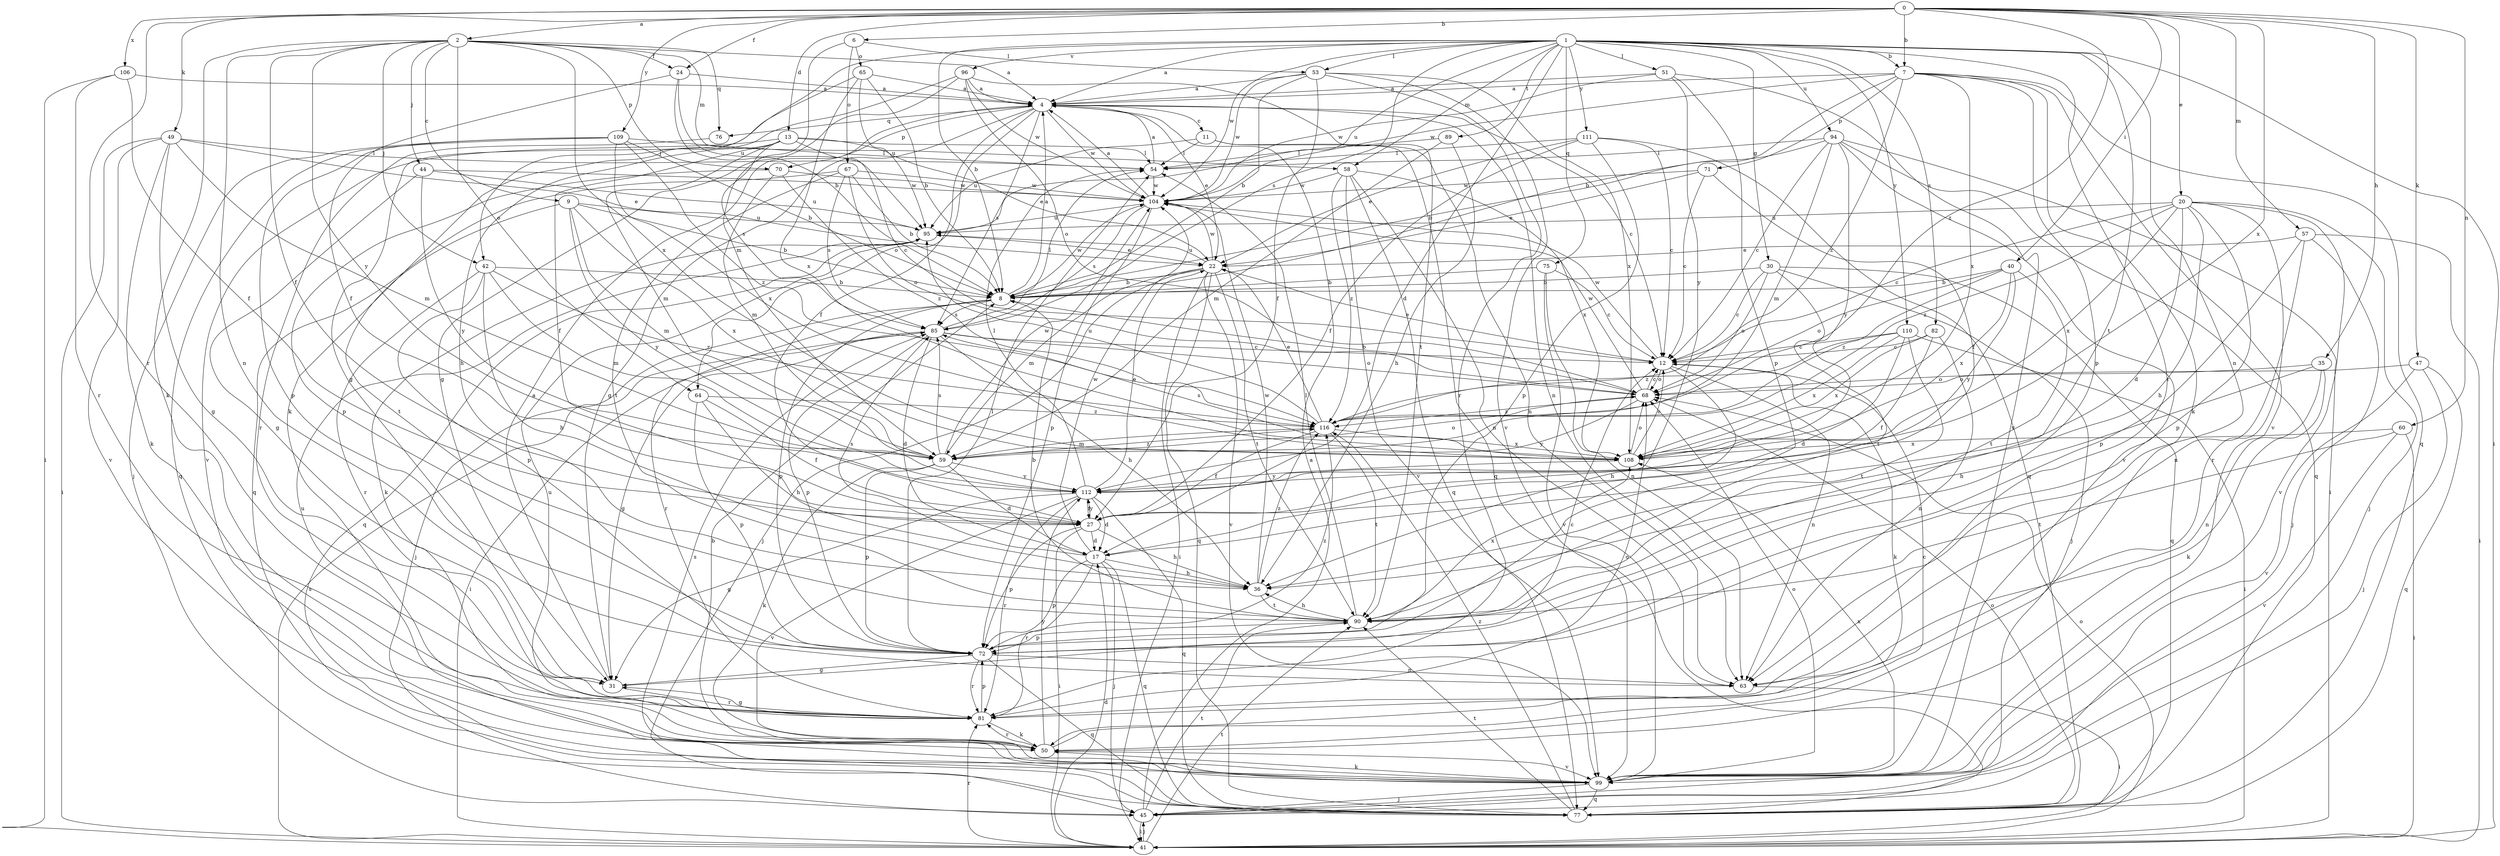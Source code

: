 strict digraph  {
0;
1;
2;
4;
6;
7;
8;
9;
11;
12;
13;
17;
20;
22;
24;
27;
30;
31;
35;
36;
40;
41;
42;
44;
45;
47;
49;
50;
51;
53;
54;
57;
58;
59;
60;
63;
64;
65;
67;
68;
70;
71;
72;
75;
76;
77;
81;
82;
85;
89;
90;
94;
95;
96;
99;
104;
106;
108;
109;
110;
111;
112;
116;
0 -> 2  [label=a];
0 -> 6  [label=b];
0 -> 7  [label=b];
0 -> 13  [label=d];
0 -> 20  [label=e];
0 -> 24  [label=f];
0 -> 35  [label=h];
0 -> 40  [label=i];
0 -> 47  [label=k];
0 -> 49  [label=k];
0 -> 57  [label=m];
0 -> 60  [label=n];
0 -> 81  [label=r];
0 -> 106  [label=x];
0 -> 108  [label=x];
0 -> 109  [label=y];
0 -> 116  [label=z];
1 -> 4  [label=a];
1 -> 7  [label=b];
1 -> 8  [label=b];
1 -> 17  [label=d];
1 -> 30  [label=g];
1 -> 41  [label=i];
1 -> 42  [label=j];
1 -> 51  [label=l];
1 -> 53  [label=l];
1 -> 58  [label=m];
1 -> 63  [label=n];
1 -> 75  [label=q];
1 -> 81  [label=r];
1 -> 82  [label=s];
1 -> 85  [label=s];
1 -> 89  [label=t];
1 -> 90  [label=t];
1 -> 94  [label=u];
1 -> 95  [label=u];
1 -> 96  [label=v];
1 -> 104  [label=w];
1 -> 110  [label=y];
1 -> 111  [label=y];
2 -> 4  [label=a];
2 -> 9  [label=c];
2 -> 24  [label=f];
2 -> 27  [label=f];
2 -> 42  [label=j];
2 -> 44  [label=j];
2 -> 50  [label=k];
2 -> 58  [label=m];
2 -> 63  [label=n];
2 -> 64  [label=o];
2 -> 70  [label=p];
2 -> 76  [label=q];
2 -> 108  [label=x];
2 -> 112  [label=y];
4 -> 11  [label=c];
4 -> 12  [label=c];
4 -> 22  [label=e];
4 -> 27  [label=f];
4 -> 31  [label=g];
4 -> 63  [label=n];
4 -> 64  [label=o];
4 -> 70  [label=p];
4 -> 76  [label=q];
4 -> 85  [label=s];
4 -> 104  [label=w];
6 -> 53  [label=l];
6 -> 59  [label=m];
6 -> 65  [label=o];
6 -> 67  [label=o];
7 -> 4  [label=a];
7 -> 8  [label=b];
7 -> 50  [label=k];
7 -> 71  [label=p];
7 -> 72  [label=p];
7 -> 77  [label=q];
7 -> 99  [label=v];
7 -> 104  [label=w];
7 -> 108  [label=x];
7 -> 116  [label=z];
8 -> 4  [label=a];
8 -> 45  [label=j];
8 -> 72  [label=p];
8 -> 81  [label=r];
8 -> 85  [label=s];
8 -> 104  [label=w];
9 -> 8  [label=b];
9 -> 59  [label=m];
9 -> 90  [label=t];
9 -> 95  [label=u];
9 -> 108  [label=x];
9 -> 112  [label=y];
11 -> 54  [label=l];
11 -> 63  [label=n];
11 -> 77  [label=q];
11 -> 95  [label=u];
12 -> 22  [label=e];
12 -> 36  [label=h];
12 -> 50  [label=k];
12 -> 63  [label=n];
12 -> 68  [label=o];
12 -> 104  [label=w];
13 -> 12  [label=c];
13 -> 22  [label=e];
13 -> 27  [label=f];
13 -> 36  [label=h];
13 -> 54  [label=l];
13 -> 59  [label=m];
13 -> 85  [label=s];
13 -> 99  [label=v];
17 -> 36  [label=h];
17 -> 45  [label=j];
17 -> 72  [label=p];
17 -> 77  [label=q];
17 -> 81  [label=r];
17 -> 85  [label=s];
17 -> 104  [label=w];
20 -> 12  [label=c];
20 -> 17  [label=d];
20 -> 36  [label=h];
20 -> 45  [label=j];
20 -> 72  [label=p];
20 -> 81  [label=r];
20 -> 95  [label=u];
20 -> 99  [label=v];
20 -> 108  [label=x];
20 -> 116  [label=z];
22 -> 8  [label=b];
22 -> 41  [label=i];
22 -> 45  [label=j];
22 -> 59  [label=m];
22 -> 77  [label=q];
22 -> 90  [label=t];
22 -> 95  [label=u];
22 -> 99  [label=v];
22 -> 104  [label=w];
24 -> 4  [label=a];
24 -> 8  [label=b];
24 -> 27  [label=f];
24 -> 95  [label=u];
27 -> 17  [label=d];
27 -> 36  [label=h];
27 -> 41  [label=i];
27 -> 72  [label=p];
27 -> 112  [label=y];
30 -> 8  [label=b];
30 -> 12  [label=c];
30 -> 45  [label=j];
30 -> 68  [label=o];
30 -> 77  [label=q];
30 -> 90  [label=t];
31 -> 4  [label=a];
31 -> 12  [label=c];
31 -> 81  [label=r];
35 -> 36  [label=h];
35 -> 50  [label=k];
35 -> 63  [label=n];
35 -> 68  [label=o];
36 -> 90  [label=t];
36 -> 104  [label=w];
36 -> 116  [label=z];
40 -> 8  [label=b];
40 -> 68  [label=o];
40 -> 90  [label=t];
40 -> 108  [label=x];
40 -> 112  [label=y];
40 -> 116  [label=z];
41 -> 17  [label=d];
41 -> 45  [label=j];
41 -> 68  [label=o];
41 -> 81  [label=r];
41 -> 85  [label=s];
41 -> 90  [label=t];
42 -> 8  [label=b];
42 -> 36  [label=h];
42 -> 59  [label=m];
42 -> 72  [label=p];
42 -> 81  [label=r];
42 -> 116  [label=z];
44 -> 31  [label=g];
44 -> 95  [label=u];
44 -> 104  [label=w];
44 -> 112  [label=y];
45 -> 4  [label=a];
45 -> 41  [label=i];
45 -> 90  [label=t];
47 -> 45  [label=j];
47 -> 68  [label=o];
47 -> 77  [label=q];
47 -> 99  [label=v];
49 -> 22  [label=e];
49 -> 31  [label=g];
49 -> 41  [label=i];
49 -> 50  [label=k];
49 -> 54  [label=l];
49 -> 59  [label=m];
49 -> 99  [label=v];
50 -> 12  [label=c];
50 -> 81  [label=r];
50 -> 95  [label=u];
50 -> 99  [label=v];
50 -> 112  [label=y];
51 -> 4  [label=a];
51 -> 72  [label=p];
51 -> 99  [label=v];
51 -> 104  [label=w];
51 -> 112  [label=y];
53 -> 4  [label=a];
53 -> 8  [label=b];
53 -> 27  [label=f];
53 -> 81  [label=r];
53 -> 99  [label=v];
53 -> 104  [label=w];
53 -> 108  [label=x];
54 -> 4  [label=a];
54 -> 104  [label=w];
57 -> 22  [label=e];
57 -> 41  [label=i];
57 -> 45  [label=j];
57 -> 63  [label=n];
57 -> 72  [label=p];
58 -> 63  [label=n];
58 -> 77  [label=q];
58 -> 99  [label=v];
58 -> 104  [label=w];
58 -> 108  [label=x];
58 -> 116  [label=z];
59 -> 17  [label=d];
59 -> 50  [label=k];
59 -> 68  [label=o];
59 -> 72  [label=p];
59 -> 85  [label=s];
59 -> 104  [label=w];
59 -> 112  [label=y];
59 -> 116  [label=z];
60 -> 41  [label=i];
60 -> 90  [label=t];
60 -> 99  [label=v];
60 -> 108  [label=x];
63 -> 41  [label=i];
64 -> 27  [label=f];
64 -> 36  [label=h];
64 -> 72  [label=p];
64 -> 116  [label=z];
65 -> 4  [label=a];
65 -> 8  [label=b];
65 -> 31  [label=g];
65 -> 95  [label=u];
65 -> 108  [label=x];
67 -> 8  [label=b];
67 -> 68  [label=o];
67 -> 77  [label=q];
67 -> 85  [label=s];
67 -> 90  [label=t];
67 -> 104  [label=w];
68 -> 8  [label=b];
68 -> 12  [label=c];
68 -> 104  [label=w];
68 -> 112  [label=y];
68 -> 116  [label=z];
70 -> 59  [label=m];
70 -> 72  [label=p];
70 -> 104  [label=w];
70 -> 116  [label=z];
71 -> 12  [label=c];
71 -> 22  [label=e];
71 -> 27  [label=f];
71 -> 104  [label=w];
72 -> 31  [label=g];
72 -> 54  [label=l];
72 -> 63  [label=n];
72 -> 77  [label=q];
72 -> 81  [label=r];
72 -> 116  [label=z];
75 -> 8  [label=b];
75 -> 12  [label=c];
75 -> 63  [label=n];
75 -> 99  [label=v];
76 -> 81  [label=r];
77 -> 68  [label=o];
77 -> 90  [label=t];
77 -> 116  [label=z];
81 -> 31  [label=g];
81 -> 50  [label=k];
81 -> 68  [label=o];
81 -> 72  [label=p];
82 -> 12  [label=c];
82 -> 27  [label=f];
82 -> 63  [label=n];
82 -> 108  [label=x];
85 -> 12  [label=c];
85 -> 17  [label=d];
85 -> 31  [label=g];
85 -> 36  [label=h];
85 -> 41  [label=i];
85 -> 54  [label=l];
85 -> 68  [label=o];
85 -> 72  [label=p];
89 -> 36  [label=h];
89 -> 54  [label=l];
89 -> 59  [label=m];
90 -> 8  [label=b];
90 -> 36  [label=h];
90 -> 54  [label=l];
90 -> 72  [label=p];
90 -> 108  [label=x];
94 -> 8  [label=b];
94 -> 12  [label=c];
94 -> 41  [label=i];
94 -> 54  [label=l];
94 -> 59  [label=m];
94 -> 77  [label=q];
94 -> 99  [label=v];
94 -> 112  [label=y];
95 -> 22  [label=e];
95 -> 50  [label=k];
95 -> 77  [label=q];
96 -> 4  [label=a];
96 -> 31  [label=g];
96 -> 50  [label=k];
96 -> 68  [label=o];
96 -> 90  [label=t];
96 -> 104  [label=w];
99 -> 8  [label=b];
99 -> 45  [label=j];
99 -> 50  [label=k];
99 -> 68  [label=o];
99 -> 77  [label=q];
99 -> 85  [label=s];
99 -> 95  [label=u];
99 -> 108  [label=x];
104 -> 4  [label=a];
104 -> 72  [label=p];
104 -> 85  [label=s];
104 -> 95  [label=u];
106 -> 4  [label=a];
106 -> 27  [label=f];
106 -> 41  [label=i];
106 -> 81  [label=r];
108 -> 12  [label=c];
108 -> 68  [label=o];
108 -> 85  [label=s];
108 -> 112  [label=y];
109 -> 8  [label=b];
109 -> 45  [label=j];
109 -> 54  [label=l];
109 -> 72  [label=p];
109 -> 77  [label=q];
109 -> 108  [label=x];
109 -> 116  [label=z];
110 -> 12  [label=c];
110 -> 17  [label=d];
110 -> 41  [label=i];
110 -> 90  [label=t];
110 -> 108  [label=x];
110 -> 116  [label=z];
111 -> 12  [label=c];
111 -> 22  [label=e];
111 -> 27  [label=f];
111 -> 54  [label=l];
111 -> 72  [label=p];
111 -> 77  [label=q];
112 -> 17  [label=d];
112 -> 22  [label=e];
112 -> 27  [label=f];
112 -> 31  [label=g];
112 -> 54  [label=l];
112 -> 77  [label=q];
112 -> 81  [label=r];
112 -> 99  [label=v];
116 -> 22  [label=e];
116 -> 27  [label=f];
116 -> 59  [label=m];
116 -> 90  [label=t];
116 -> 95  [label=u];
116 -> 108  [label=x];
}
